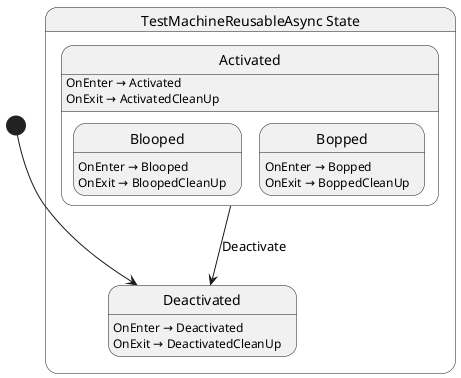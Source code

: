@startuml TestMachineReusableAsync
state "TestMachineReusableAsync State" as Chickensoft_LogicBlocks_Tests_Fixtures_TestMachineReusableAsync_State {
  state "Activated" as Chickensoft_LogicBlocks_Tests_Fixtures_TestMachineReusableAsync_State_Activated {
    state "Blooped" as Chickensoft_LogicBlocks_Tests_Fixtures_TestMachineReusableAsync_State_Activated_Blooped {
      Chickensoft_LogicBlocks_Tests_Fixtures_TestMachineReusableAsync_State_Activated_Blooped : OnEnter → Blooped
      Chickensoft_LogicBlocks_Tests_Fixtures_TestMachineReusableAsync_State_Activated_Blooped : OnExit → BloopedCleanUp
    }
    state "Bopped" as Chickensoft_LogicBlocks_Tests_Fixtures_TestMachineReusableAsync_State_Activated_Bopped {
      Chickensoft_LogicBlocks_Tests_Fixtures_TestMachineReusableAsync_State_Activated_Bopped : OnEnter → Bopped
      Chickensoft_LogicBlocks_Tests_Fixtures_TestMachineReusableAsync_State_Activated_Bopped : OnExit → BoppedCleanUp
    }
    Chickensoft_LogicBlocks_Tests_Fixtures_TestMachineReusableAsync_State_Activated : OnEnter → Activated
    Chickensoft_LogicBlocks_Tests_Fixtures_TestMachineReusableAsync_State_Activated : OnExit → ActivatedCleanUp
  }
  state "Deactivated" as Chickensoft_LogicBlocks_Tests_Fixtures_TestMachineReusableAsync_State_Deactivated {
    Chickensoft_LogicBlocks_Tests_Fixtures_TestMachineReusableAsync_State_Deactivated : OnEnter → Deactivated
    Chickensoft_LogicBlocks_Tests_Fixtures_TestMachineReusableAsync_State_Deactivated : OnExit → DeactivatedCleanUp
  }
}

Chickensoft_LogicBlocks_Tests_Fixtures_TestMachineReusableAsync_State_Activated --> Chickensoft_LogicBlocks_Tests_Fixtures_TestMachineReusableAsync_State_Deactivated : Deactivate

[*] --> Chickensoft_LogicBlocks_Tests_Fixtures_TestMachineReusableAsync_State_Deactivated
@enduml
